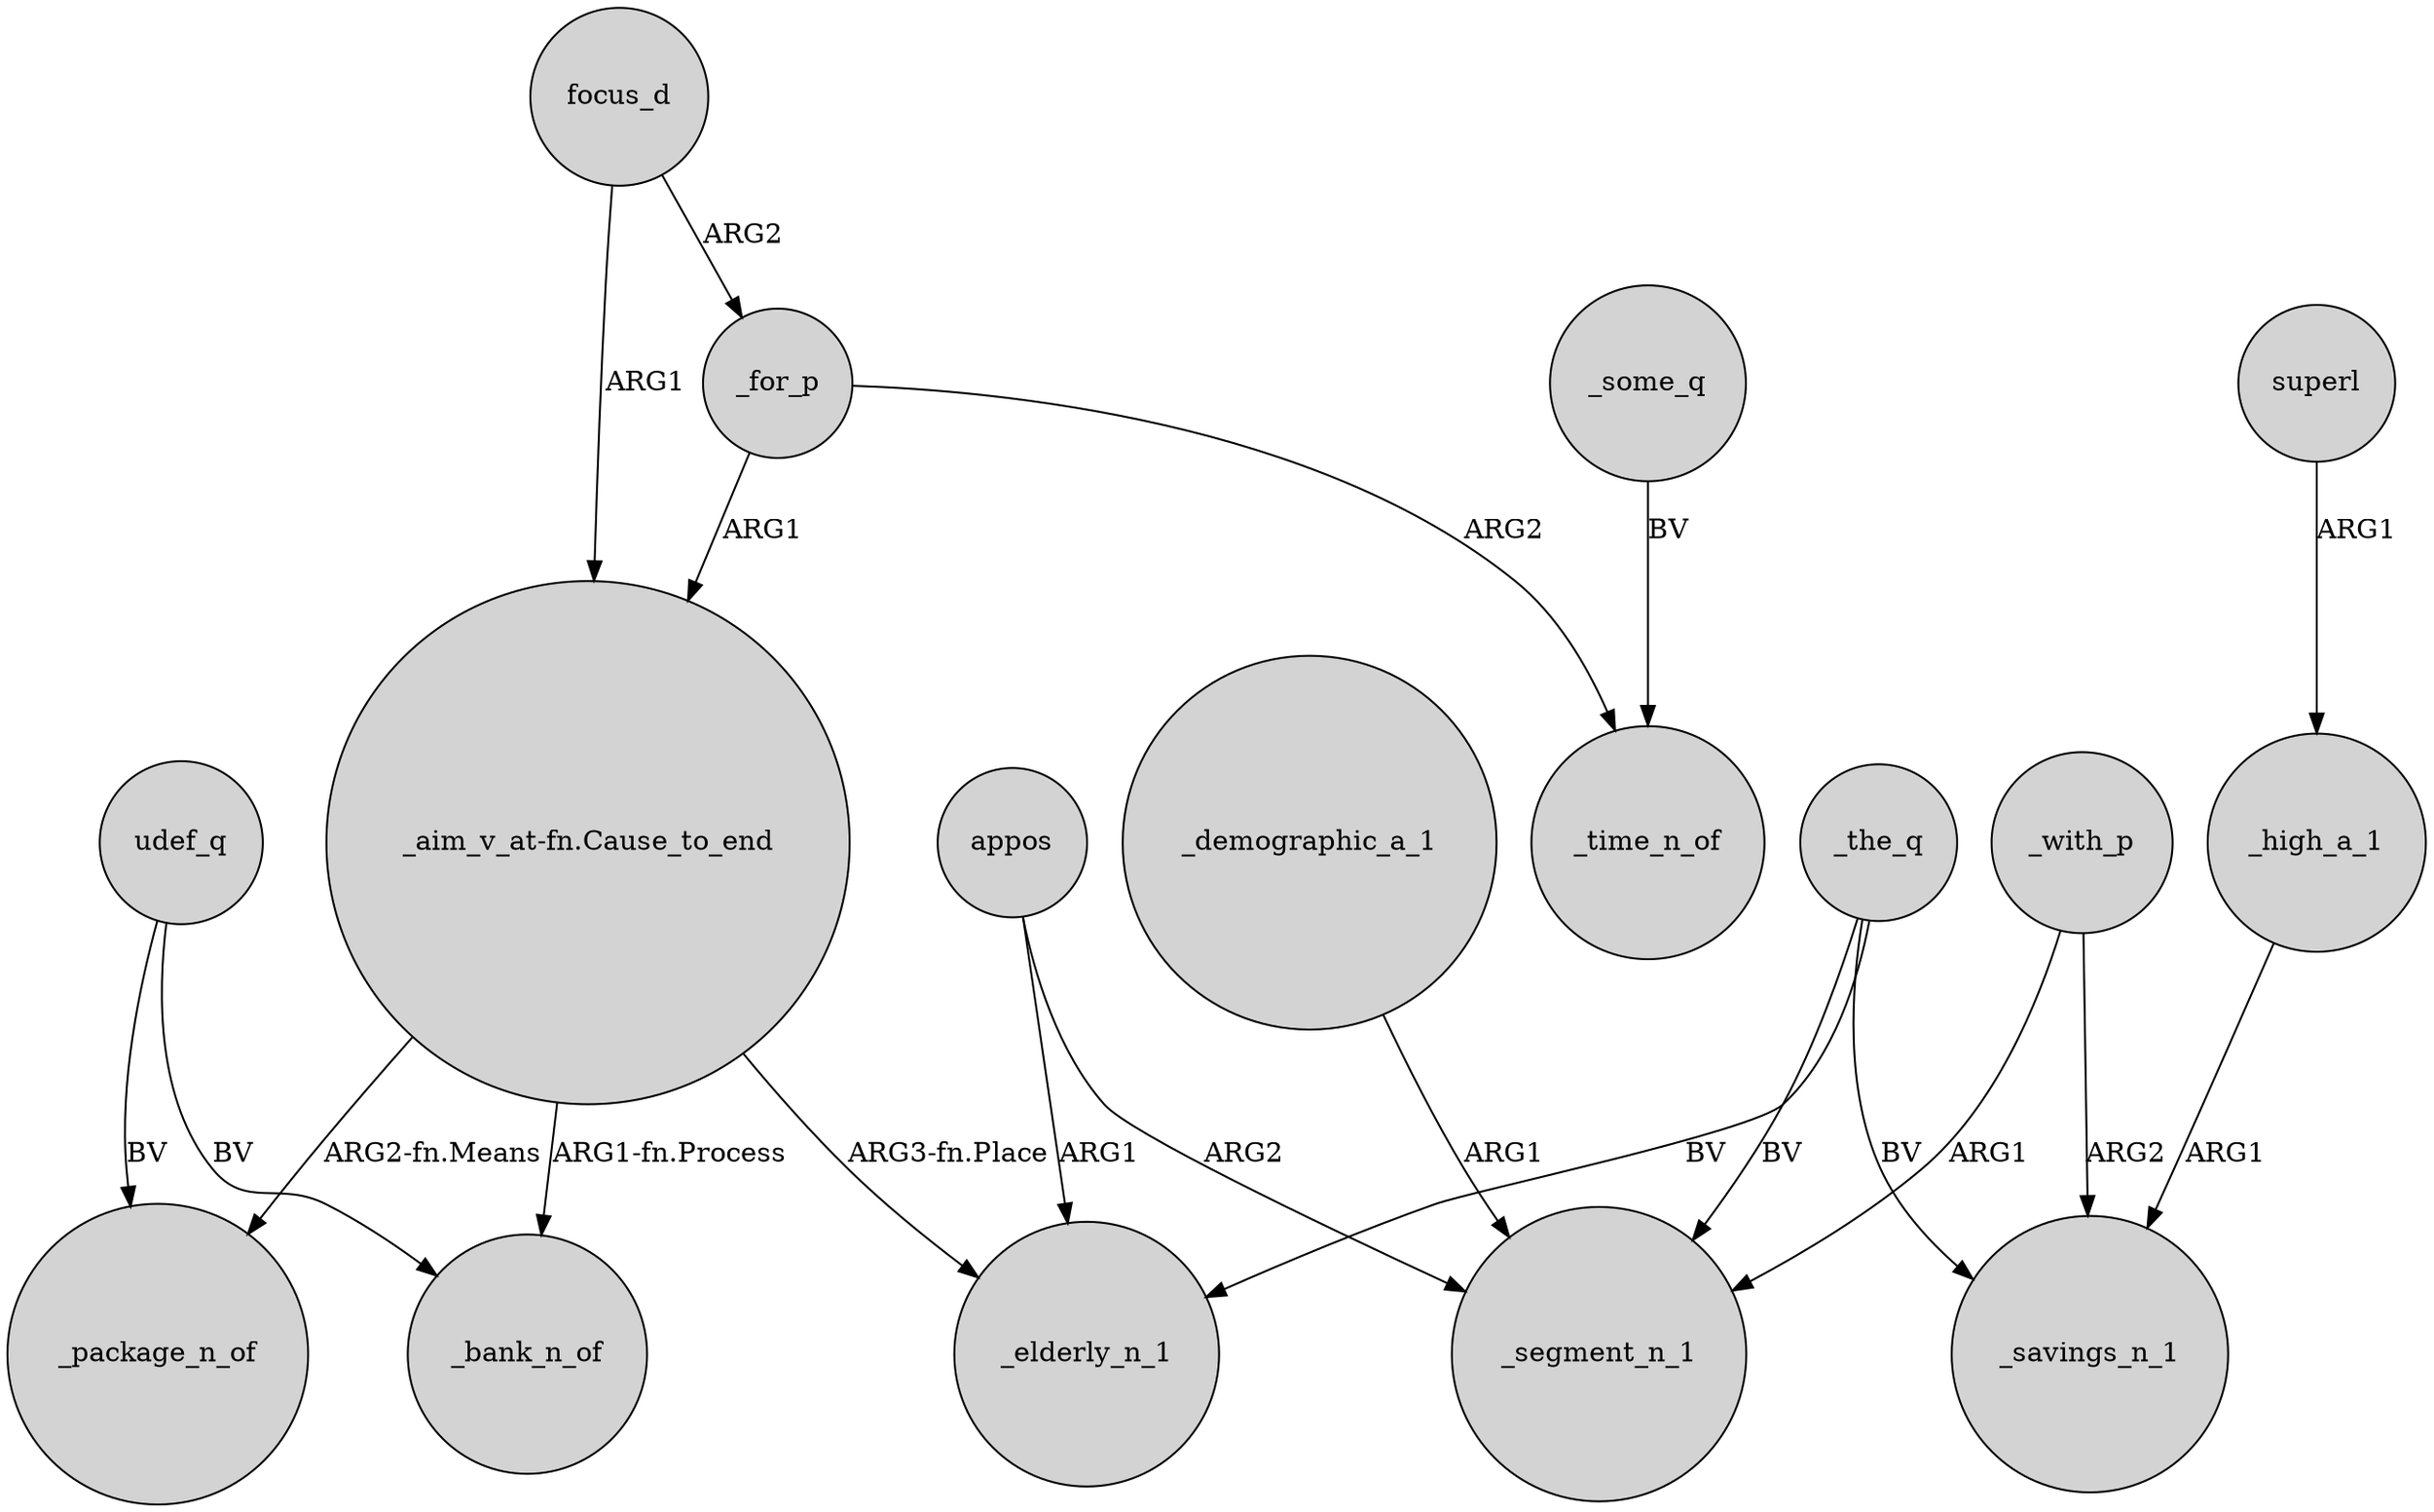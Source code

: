 digraph {
	node [shape=circle style=filled]
	appos -> _segment_n_1 [label=ARG2]
	udef_q -> _bank_n_of [label=BV]
	_the_q -> _segment_n_1 [label=BV]
	udef_q -> _package_n_of [label=BV]
	"_aim_v_at-fn.Cause_to_end" -> _elderly_n_1 [label="ARG3-fn.Place"]
	appos -> _elderly_n_1 [label=ARG1]
	focus_d -> _for_p [label=ARG2]
	_demographic_a_1 -> _segment_n_1 [label=ARG1]
	_the_q -> _elderly_n_1 [label=BV]
	superl -> _high_a_1 [label=ARG1]
	_high_a_1 -> _savings_n_1 [label=ARG1]
	_some_q -> _time_n_of [label=BV]
	"_aim_v_at-fn.Cause_to_end" -> _package_n_of [label="ARG2-fn.Means"]
	_with_p -> _savings_n_1 [label=ARG2]
	_for_p -> "_aim_v_at-fn.Cause_to_end" [label=ARG1]
	"_aim_v_at-fn.Cause_to_end" -> _bank_n_of [label="ARG1-fn.Process"]
	focus_d -> "_aim_v_at-fn.Cause_to_end" [label=ARG1]
	_for_p -> _time_n_of [label=ARG2]
	_with_p -> _segment_n_1 [label=ARG1]
	_the_q -> _savings_n_1 [label=BV]
}
